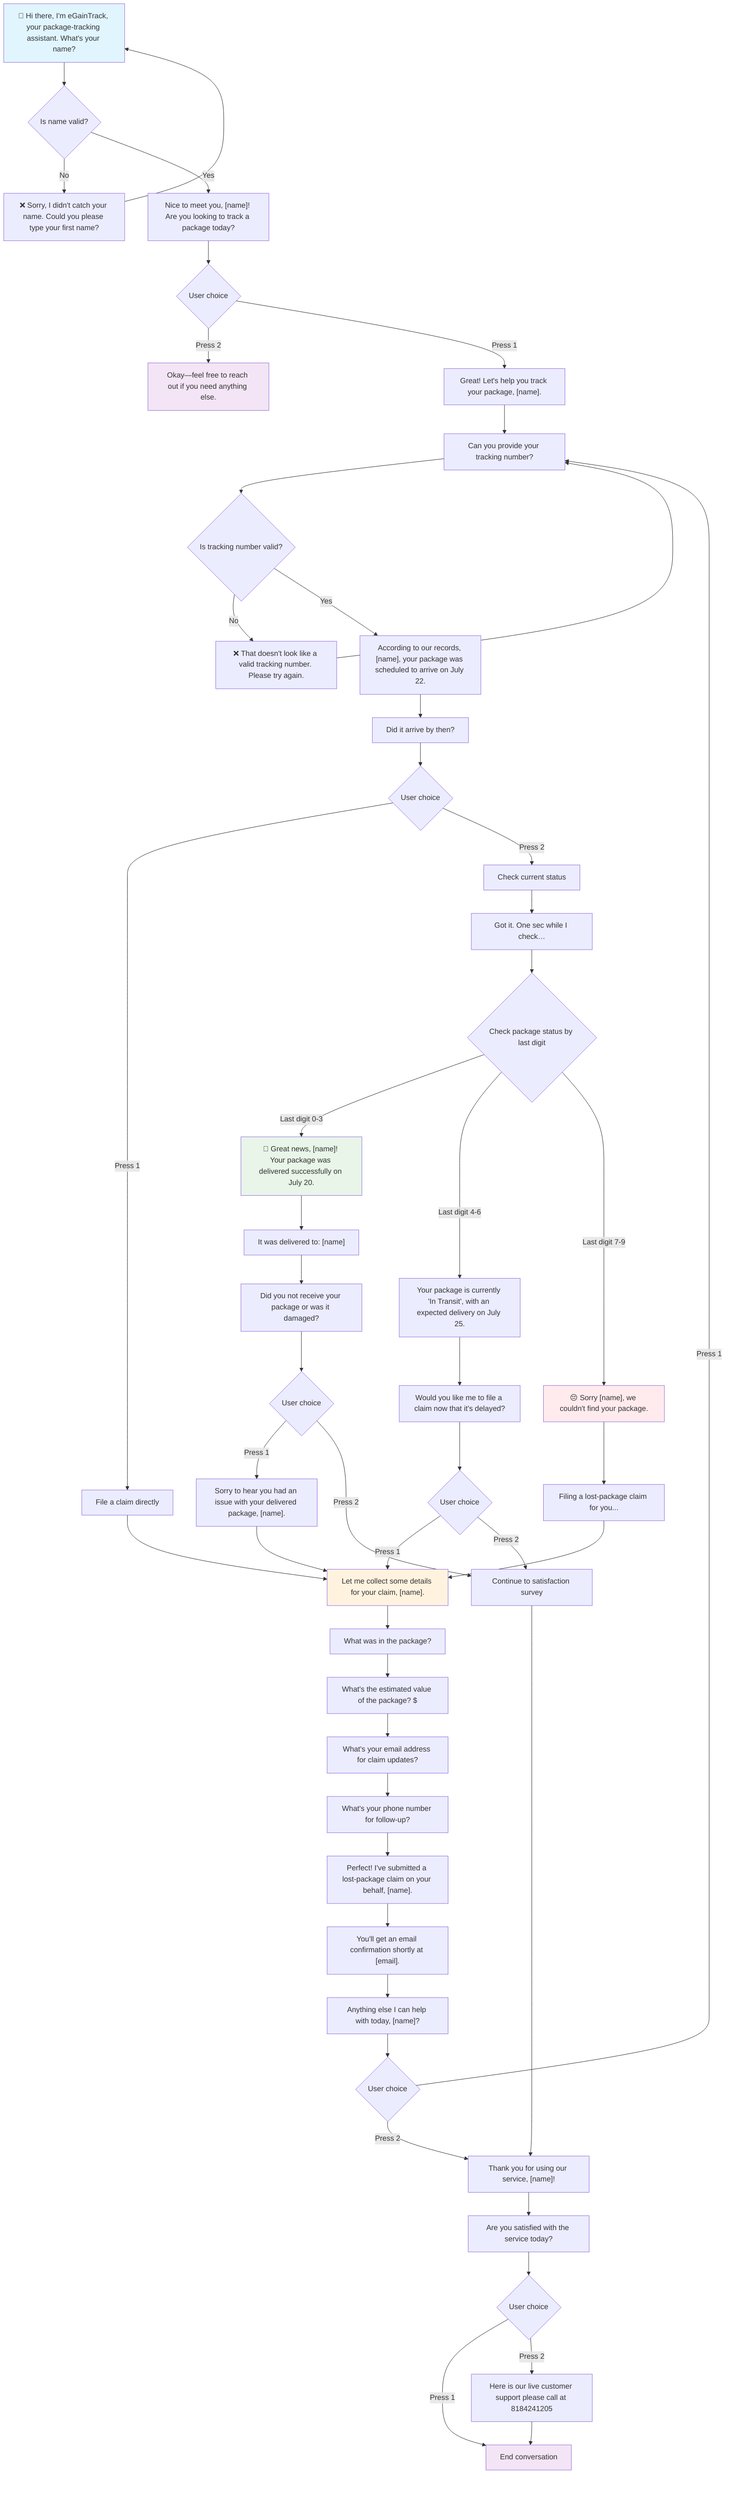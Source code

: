 flowchart TD
    A["👋 Hi there, I'm eGainTrack, your package-tracking assistant. What's your name?"] --> B{Is name valid?}
    B -- No --> C["❌ Sorry, I didn't catch your name. Could you please type your first name?"]
    C --> A
    B -- Yes --> D["Nice to meet you, [name]! Are you looking to track a package today?"]
    D --> E{User choice}
    E -- Press 2 --> F["Okay—feel free to reach out if you need anything else."]
    E -- Press 1 --> G["Great! Let's help you track your package, [name]."]
    G --> H["Can you provide your tracking number?"]
    H --> I{Is tracking number valid?}
    I -- No --> J["❌ That doesn't look like a valid tracking number. Please try again."]
    J --> H
    I -- Yes --> K["According to our records, [name], your package was scheduled to arrive on July 22."]
    K --> L["Did it arrive by then?"]
    L --> M{User choice}
    M -- Press 1 --> N["File a claim directly"]
    M -- Press 2 --> O["Check current status"]
    N --> P["Let me collect some details for your claim, [name]."]
    P --> Q["What was in the package?"]
    Q --> R["What's the estimated value of the package? $"]
    R --> S["What's your email address for claim updates?"]
    S --> T["What's your phone number for follow-up?"]
    T --> U["Perfect! I've submitted a lost-package claim on your behalf, [name]."]
    U --> V["You'll get an email confirmation shortly at [email]."]
    O --> W["Got it. One sec while I check…"]
    W --> X{Check package status by last digit}
    X -- Last digit 0-3 --> Y["🎉 Great news, [name]! Your package was delivered successfully on July 20."]
    X -- Last digit 4-6 --> Z["Your package is currently 'In Transit', with an expected delivery on July 25."]
    X -- Last digit 7-9 --> AA["😔 Sorry [name], we couldn't find your package."]
    Y --> BB["It was delivered to: [name]"]
    BB --> CC["Did you not receive your package or was it damaged?"]
    CC --> DD{User choice}
    DD -- Press 1 --> EE["Sorry to hear you had an issue with your delivered package, [name]."]
    DD -- Press 2 --> FF["Continue to satisfaction survey"]
    EE --> P
    Z --> GG["Would you like me to file a claim now that it's delayed?"]
    GG --> HH{User choice}
    HH -- Press 1 --> P
    HH -- Press 2 --> FF
    AA --> II["Filing a lost-package claim for you..."]
    II --> P
    V --> JJ["Anything else I can help with today, [name]?"]
    JJ --> KK{User choice}
    KK -- Press 1 --> H
    KK -- Press 2 --> LL["Thank you for using our service, [name]!"]
    FF --> LL
    LL --> MM["Are you satisfied with the service today?"]
    MM --> NN{User choice}
    NN -- Press 1 --> OO["End conversation"]
    NN -- Press 2 --> PP["Here is our live customer support please call at 8184241205"]
    PP --> OO
    style A fill:#e1f5fe
    style F fill:#f3e5f5
    style OO fill:#f3e5f5
    style P fill:#fff3e0
    style Y fill:#e8f5e8
    style AA fill:#ffebee